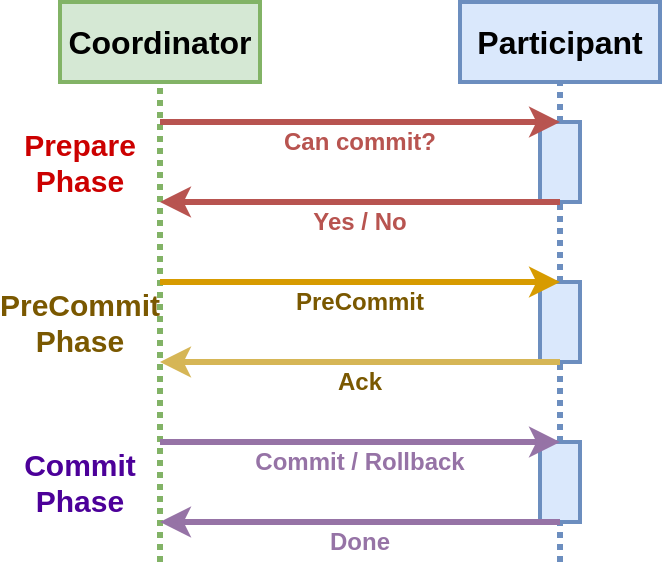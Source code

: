 <mxfile version="13.3.0" type="device"><diagram id="XRYc-t3F5DnQEpO1Lj_t" name="Page-1"><mxGraphModel dx="1295" dy="688" grid="1" gridSize="10" guides="1" tooltips="1" connect="1" arrows="1" fold="1" page="1" pageScale="1" pageWidth="2000" pageHeight="2000" math="0" shadow="0"><root><mxCell id="0"/><mxCell id="1" parent="0"/><mxCell id="4H9yDhhkWmbCg8b5vEMJ-1" value="&lt;font style=&quot;font-size: 16px&quot;&gt;&lt;b&gt;Coordinator&lt;/b&gt;&lt;/font&gt;" style="rounded=0;whiteSpace=wrap;html=1;strokeWidth=2;fillColor=#d5e8d4;strokeColor=#82b366;" parent="1" vertex="1"><mxGeometry x="330" y="160" width="100" height="40" as="geometry"/></mxCell><mxCell id="4H9yDhhkWmbCg8b5vEMJ-2" value="&lt;font style=&quot;font-size: 16px&quot;&gt;&lt;b&gt;Participant&lt;/b&gt;&lt;/font&gt;" style="rounded=0;whiteSpace=wrap;html=1;strokeWidth=2;fillColor=#dae8fc;strokeColor=#6c8ebf;" parent="1" vertex="1"><mxGeometry x="530" y="160" width="100" height="40" as="geometry"/></mxCell><mxCell id="4H9yDhhkWmbCg8b5vEMJ-3" value="" style="endArrow=none;dashed=1;html=1;entryX=0.5;entryY=1;entryDx=0;entryDy=0;strokeWidth=3;dashPattern=1 1;fillColor=#d5e8d4;strokeColor=#82b366;" parent="1" target="4H9yDhhkWmbCg8b5vEMJ-1" edge="1"><mxGeometry width="50" height="50" relative="1" as="geometry"><mxPoint x="380" y="440" as="sourcePoint"/><mxPoint x="690" y="360" as="targetPoint"/></mxGeometry></mxCell><mxCell id="4H9yDhhkWmbCg8b5vEMJ-5" value="" style="rounded=0;whiteSpace=wrap;html=1;strokeWidth=2;fillColor=#dae8fc;strokeColor=#6c8ebf;" parent="1" vertex="1"><mxGeometry x="570" y="220" width="20" height="40" as="geometry"/></mxCell><mxCell id="4H9yDhhkWmbCg8b5vEMJ-9" value="" style="endArrow=none;dashed=1;html=1;strokeWidth=3;entryX=0.5;entryY=1;entryDx=0;entryDy=0;exitX=0.5;exitY=0;exitDx=0;exitDy=0;dashPattern=1 1;fillColor=#dae8fc;strokeColor=#6c8ebf;" parent="1" source="4H9yDhhkWmbCg8b5vEMJ-5" target="4H9yDhhkWmbCg8b5vEMJ-2" edge="1"><mxGeometry width="50" height="50" relative="1" as="geometry"><mxPoint x="600" y="410" as="sourcePoint"/><mxPoint x="650" y="360" as="targetPoint"/></mxGeometry></mxCell><mxCell id="4H9yDhhkWmbCg8b5vEMJ-10" value="" style="endArrow=none;dashed=1;html=1;strokeWidth=3;entryX=0.5;entryY=1;entryDx=0;entryDy=0;dashPattern=1 1;exitX=0.5;exitY=0;exitDx=0;exitDy=0;fillColor=#dae8fc;strokeColor=#6c8ebf;" parent="1" source="4H9yDhhkWmbCg8b5vEMJ-12" target="4H9yDhhkWmbCg8b5vEMJ-5" edge="1"><mxGeometry width="50" height="50" relative="1" as="geometry"><mxPoint x="660" y="310" as="sourcePoint"/><mxPoint x="690" y="210" as="targetPoint"/></mxGeometry></mxCell><mxCell id="4H9yDhhkWmbCg8b5vEMJ-12" value="" style="rounded=0;whiteSpace=wrap;html=1;strokeWidth=2;fillColor=#dae8fc;strokeColor=#6c8ebf;" parent="1" vertex="1"><mxGeometry x="570" y="300" width="20" height="40" as="geometry"/></mxCell><mxCell id="4H9yDhhkWmbCg8b5vEMJ-14" value="" style="endArrow=none;dashed=1;html=1;strokeWidth=3;entryX=0.5;entryY=1;entryDx=0;entryDy=0;dashPattern=1 1;fillColor=#dae8fc;strokeColor=#6c8ebf;exitX=0.5;exitY=0;exitDx=0;exitDy=0;" parent="1" target="4H9yDhhkWmbCg8b5vEMJ-12" edge="1" source="MVdSawPGPlE3l-irSzYO-1"><mxGeometry width="50" height="50" relative="1" as="geometry"><mxPoint x="580" y="360" as="sourcePoint"/><mxPoint x="590" y="210" as="targetPoint"/></mxGeometry></mxCell><mxCell id="4H9yDhhkWmbCg8b5vEMJ-15" value="" style="endArrow=classic;html=1;strokeWidth=3;entryX=0.5;entryY=0;entryDx=0;entryDy=0;fillColor=#f8cecc;strokeColor=#b85450;" parent="1" target="4H9yDhhkWmbCg8b5vEMJ-5" edge="1"><mxGeometry width="50" height="50" relative="1" as="geometry"><mxPoint x="380" y="220" as="sourcePoint"/><mxPoint x="690" y="360" as="targetPoint"/></mxGeometry></mxCell><mxCell id="4H9yDhhkWmbCg8b5vEMJ-16" value="" style="endArrow=classic;html=1;strokeWidth=3;exitX=0.5;exitY=1;exitDx=0;exitDy=0;fillColor=#f8cecc;strokeColor=#b85450;" parent="1" source="4H9yDhhkWmbCg8b5vEMJ-5" edge="1"><mxGeometry width="50" height="50" relative="1" as="geometry"><mxPoint x="700" y="300" as="sourcePoint"/><mxPoint x="380" y="260" as="targetPoint"/></mxGeometry></mxCell><mxCell id="4H9yDhhkWmbCg8b5vEMJ-17" value="" style="endArrow=classic;html=1;strokeWidth=3;entryX=0.5;entryY=0;entryDx=0;entryDy=0;fillColor=#ffe6cc;strokeColor=#d79b00;" parent="1" target="4H9yDhhkWmbCg8b5vEMJ-12" edge="1"><mxGeometry width="50" height="50" relative="1" as="geometry"><mxPoint x="380" y="300" as="sourcePoint"/><mxPoint x="290" y="400" as="targetPoint"/></mxGeometry></mxCell><mxCell id="4H9yDhhkWmbCg8b5vEMJ-18" value="" style="endArrow=classic;html=1;strokeWidth=3;exitX=0.5;exitY=1;exitDx=0;exitDy=0;fillColor=#fff2cc;strokeColor=#d6b656;" parent="1" source="4H9yDhhkWmbCg8b5vEMJ-12" edge="1"><mxGeometry width="50" height="50" relative="1" as="geometry"><mxPoint x="650" y="380" as="sourcePoint"/><mxPoint x="380" y="340" as="targetPoint"/></mxGeometry></mxCell><mxCell id="4H9yDhhkWmbCg8b5vEMJ-19" value="&lt;b&gt;&lt;font color=&quot;#b85450&quot;&gt;Can commit?&lt;/font&gt;&lt;/b&gt;" style="text;html=1;strokeColor=none;fillColor=none;align=center;verticalAlign=middle;whiteSpace=wrap;rounded=0;" parent="1" vertex="1"><mxGeometry x="410" y="220" width="140" height="20" as="geometry"/></mxCell><mxCell id="4H9yDhhkWmbCg8b5vEMJ-21" value="&lt;font size=&quot;1&quot; color=&quot;#b85450&quot;&gt;&lt;b style=&quot;font-size: 12px&quot;&gt;Yes / No&lt;/b&gt;&lt;/font&gt;" style="text;html=1;strokeColor=none;fillColor=none;align=center;verticalAlign=middle;whiteSpace=wrap;rounded=0;" parent="1" vertex="1"><mxGeometry x="410" y="260" width="140" height="20" as="geometry"/></mxCell><mxCell id="4H9yDhhkWmbCg8b5vEMJ-25" value="&lt;font size=&quot;1&quot; color=&quot;#9673a6&quot;&gt;&lt;b style=&quot;font-size: 12px&quot;&gt;Commit / Rollback&lt;/b&gt;&lt;/font&gt;" style="text;html=1;strokeColor=none;fillColor=none;align=center;verticalAlign=middle;whiteSpace=wrap;rounded=0;" parent="1" vertex="1"><mxGeometry x="410" y="380" width="140" height="20" as="geometry"/></mxCell><mxCell id="4H9yDhhkWmbCg8b5vEMJ-26" value="&lt;font size=&quot;1&quot; color=&quot;#9673a6&quot;&gt;&lt;b style=&quot;font-size: 12px&quot;&gt;Done&lt;/b&gt;&lt;/font&gt;" style="text;html=1;strokeColor=none;fillColor=none;align=center;verticalAlign=middle;whiteSpace=wrap;rounded=0;" parent="1" vertex="1"><mxGeometry x="410" y="420" width="140" height="20" as="geometry"/></mxCell><mxCell id="4H9yDhhkWmbCg8b5vEMJ-28" value="&lt;font style=&quot;font-size: 15px&quot; color=&quot;#cc0000&quot;&gt;&lt;b&gt;Prepare&lt;br&gt;Phase&lt;br&gt;&lt;/b&gt;&lt;/font&gt;" style="text;html=1;strokeColor=none;fillColor=none;align=center;verticalAlign=middle;whiteSpace=wrap;rounded=0;" parent="1" vertex="1"><mxGeometry x="310" y="220" width="60" height="40" as="geometry"/></mxCell><mxCell id="4H9yDhhkWmbCg8b5vEMJ-29" value="&lt;font style=&quot;font-size: 15px&quot; color=&quot;#4c0099&quot;&gt;&lt;b&gt;Commit&lt;br&gt;Phase&lt;br&gt;&lt;/b&gt;&lt;/font&gt;" style="text;html=1;strokeColor=none;fillColor=none;align=center;verticalAlign=middle;whiteSpace=wrap;rounded=0;" parent="1" vertex="1"><mxGeometry x="310" y="380" width="60" height="40" as="geometry"/></mxCell><mxCell id="MVdSawPGPlE3l-irSzYO-1" value="" style="rounded=0;whiteSpace=wrap;html=1;strokeWidth=2;fillColor=#dae8fc;strokeColor=#6c8ebf;" vertex="1" parent="1"><mxGeometry x="570" y="380" width="20" height="40" as="geometry"/></mxCell><mxCell id="MVdSawPGPlE3l-irSzYO-2" value="" style="endArrow=none;dashed=1;html=1;strokeWidth=3;entryX=0.5;entryY=1;entryDx=0;entryDy=0;dashPattern=1 1;fillColor=#dae8fc;strokeColor=#6c8ebf;" edge="1" parent="1" target="MVdSawPGPlE3l-irSzYO-1"><mxGeometry width="50" height="50" relative="1" as="geometry"><mxPoint x="580" y="440" as="sourcePoint"/><mxPoint x="590" y="350" as="targetPoint"/></mxGeometry></mxCell><mxCell id="MVdSawPGPlE3l-irSzYO-3" value="" style="endArrow=classic;html=1;entryX=0.5;entryY=0;entryDx=0;entryDy=0;fillColor=#e1d5e7;strokeColor=#9673a6;strokeWidth=3;" edge="1" parent="1" target="MVdSawPGPlE3l-irSzYO-1"><mxGeometry width="50" height="50" relative="1" as="geometry"><mxPoint x="380" y="380" as="sourcePoint"/><mxPoint x="680" y="330" as="targetPoint"/></mxGeometry></mxCell><mxCell id="MVdSawPGPlE3l-irSzYO-4" value="" style="endArrow=classic;html=1;strokeWidth=3;exitX=0.5;exitY=1;exitDx=0;exitDy=0;fillColor=#e1d5e7;strokeColor=#9673a6;" edge="1" parent="1" source="MVdSawPGPlE3l-irSzYO-1"><mxGeometry width="50" height="50" relative="1" as="geometry"><mxPoint x="590" y="350" as="sourcePoint"/><mxPoint x="380" y="420" as="targetPoint"/></mxGeometry></mxCell><mxCell id="MVdSawPGPlE3l-irSzYO-5" value="&lt;font size=&quot;1&quot; color=&quot;#7a5800&quot;&gt;&lt;b style=&quot;font-size: 12px&quot;&gt;PreCommit&lt;/b&gt;&lt;/font&gt;" style="text;html=1;strokeColor=none;fillColor=none;align=center;verticalAlign=middle;whiteSpace=wrap;rounded=0;" vertex="1" parent="1"><mxGeometry x="410" y="300" width="140" height="20" as="geometry"/></mxCell><mxCell id="MVdSawPGPlE3l-irSzYO-6" value="&lt;font size=&quot;1&quot; color=&quot;#7a5800&quot;&gt;&lt;b style=&quot;font-size: 12px&quot;&gt;Ack&lt;/b&gt;&lt;/font&gt;" style="text;html=1;strokeColor=none;fillColor=none;align=center;verticalAlign=middle;whiteSpace=wrap;rounded=0;" vertex="1" parent="1"><mxGeometry x="410" y="340" width="140" height="20" as="geometry"/></mxCell><mxCell id="MVdSawPGPlE3l-irSzYO-8" value="&lt;font style=&quot;font-size: 15px&quot;&gt;&lt;b&gt;&lt;font color=&quot;#7a5800&quot;&gt;PreCommit&lt;br&gt;Phase&lt;/font&gt;&lt;br&gt;&lt;/b&gt;&lt;/font&gt;" style="text;html=1;strokeColor=none;fillColor=none;align=center;verticalAlign=middle;whiteSpace=wrap;rounded=0;" vertex="1" parent="1"><mxGeometry x="300" y="300" width="80" height="40" as="geometry"/></mxCell></root></mxGraphModel></diagram></mxfile>